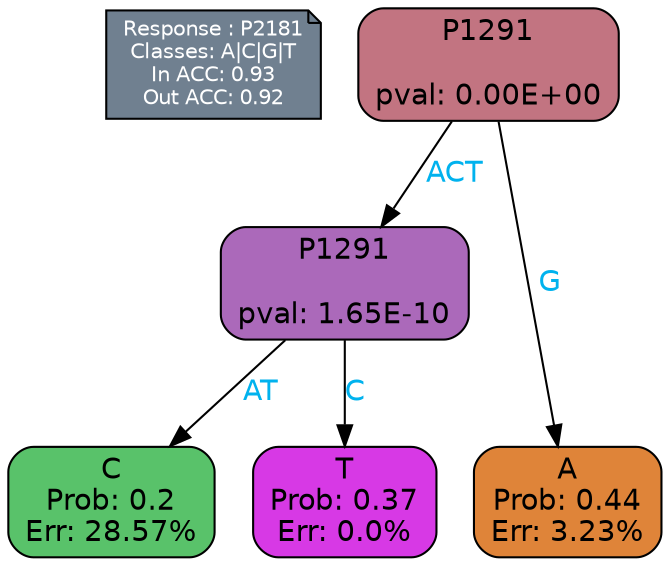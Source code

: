 digraph Tree {
node [shape=box, style="filled, rounded", color="black", fontname=helvetica] ;
graph [ranksep=equally, splines=polylines, bgcolor=transparent, dpi=600] ;
edge [fontname=helvetica] ;
LEGEND [label="Response : P2181
Classes: A|C|G|T
In ACC: 0.93
Out ACC: 0.92
",shape=note,align=left,style=filled,fillcolor="slategray",fontcolor="white",fontsize=10];1 [label="P1291

pval: 0.00E+00", fillcolor="#c27481"] ;
2 [label="P1291

pval: 1.65E-10", fillcolor="#ab69ba"] ;
3 [label="C
Prob: 0.2
Err: 28.57%", fillcolor="#59c26a"] ;
4 [label="T
Prob: 0.37
Err: 0.0%", fillcolor="#d739e5"] ;
5 [label="A
Prob: 0.44
Err: 3.23%", fillcolor="#df8439"] ;
1 -> 2 [label="ACT",fontcolor=deepskyblue2] ;
1 -> 5 [label="G",fontcolor=deepskyblue2] ;
2 -> 3 [label="AT",fontcolor=deepskyblue2] ;
2 -> 4 [label="C",fontcolor=deepskyblue2] ;
{rank = same; 3;4;5;}{rank = same; LEGEND;1;}}